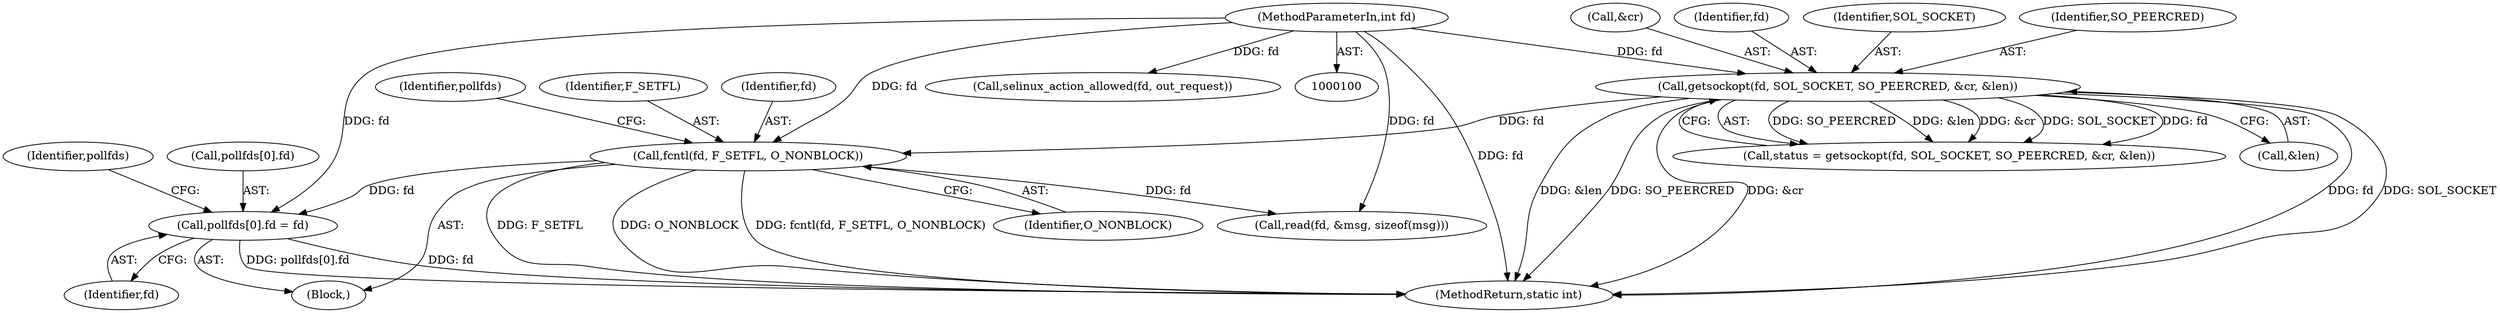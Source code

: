 digraph "0_Android_d7603583f90c2bc6074a4ee2886bd28082d7c65b_0@array" {
"1000138" [label="(Call,pollfds[0].fd = fd)"];
"1000133" [label="(Call,fcntl(fd, F_SETFL, O_NONBLOCK))"];
"1000113" [label="(Call,getsockopt(fd, SOL_SOCKET, SO_PEERCRED, &cr, &len))"];
"1000101" [label="(MethodParameterIn,int fd)"];
"1000116" [label="(Identifier,SO_PEERCRED)"];
"1000111" [label="(Call,status = getsockopt(fd, SOL_SOCKET, SO_PEERCRED, &cr, &len))"];
"1000117" [label="(Call,&cr)"];
"1000138" [label="(Call,pollfds[0].fd = fd)"];
"1000101" [label="(MethodParameterIn,int fd)"];
"1000114" [label="(Identifier,fd)"];
"1000136" [label="(Identifier,O_NONBLOCK)"];
"1000375" [label="(Call,selinux_action_allowed(fd, out_request))"];
"1000115" [label="(Identifier,SOL_SOCKET)"];
"1000144" [label="(Identifier,fd)"];
"1000119" [label="(Call,&len)"];
"1000133" [label="(Call,fcntl(fd, F_SETFL, O_NONBLOCK))"];
"1000113" [label="(Call,getsockopt(fd, SOL_SOCKET, SO_PEERCRED, &cr, &len))"];
"1000141" [label="(Identifier,pollfds)"];
"1000135" [label="(Identifier,F_SETFL)"];
"1000388" [label="(MethodReturn,static int)"];
"1000192" [label="(Call,read(fd, &msg, sizeof(msg)))"];
"1000134" [label="(Identifier,fd)"];
"1000148" [label="(Identifier,pollfds)"];
"1000139" [label="(Call,pollfds[0].fd)"];
"1000103" [label="(Block,)"];
"1000138" -> "1000103"  [label="AST: "];
"1000138" -> "1000144"  [label="CFG: "];
"1000139" -> "1000138"  [label="AST: "];
"1000144" -> "1000138"  [label="AST: "];
"1000148" -> "1000138"  [label="CFG: "];
"1000138" -> "1000388"  [label="DDG: pollfds[0].fd"];
"1000138" -> "1000388"  [label="DDG: fd"];
"1000133" -> "1000138"  [label="DDG: fd"];
"1000101" -> "1000138"  [label="DDG: fd"];
"1000133" -> "1000103"  [label="AST: "];
"1000133" -> "1000136"  [label="CFG: "];
"1000134" -> "1000133"  [label="AST: "];
"1000135" -> "1000133"  [label="AST: "];
"1000136" -> "1000133"  [label="AST: "];
"1000141" -> "1000133"  [label="CFG: "];
"1000133" -> "1000388"  [label="DDG: fcntl(fd, F_SETFL, O_NONBLOCK)"];
"1000133" -> "1000388"  [label="DDG: F_SETFL"];
"1000133" -> "1000388"  [label="DDG: O_NONBLOCK"];
"1000113" -> "1000133"  [label="DDG: fd"];
"1000101" -> "1000133"  [label="DDG: fd"];
"1000133" -> "1000192"  [label="DDG: fd"];
"1000113" -> "1000111"  [label="AST: "];
"1000113" -> "1000119"  [label="CFG: "];
"1000114" -> "1000113"  [label="AST: "];
"1000115" -> "1000113"  [label="AST: "];
"1000116" -> "1000113"  [label="AST: "];
"1000117" -> "1000113"  [label="AST: "];
"1000119" -> "1000113"  [label="AST: "];
"1000111" -> "1000113"  [label="CFG: "];
"1000113" -> "1000388"  [label="DDG: &cr"];
"1000113" -> "1000388"  [label="DDG: fd"];
"1000113" -> "1000388"  [label="DDG: SOL_SOCKET"];
"1000113" -> "1000388"  [label="DDG: &len"];
"1000113" -> "1000388"  [label="DDG: SO_PEERCRED"];
"1000113" -> "1000111"  [label="DDG: SO_PEERCRED"];
"1000113" -> "1000111"  [label="DDG: &len"];
"1000113" -> "1000111"  [label="DDG: &cr"];
"1000113" -> "1000111"  [label="DDG: SOL_SOCKET"];
"1000113" -> "1000111"  [label="DDG: fd"];
"1000101" -> "1000113"  [label="DDG: fd"];
"1000101" -> "1000100"  [label="AST: "];
"1000101" -> "1000388"  [label="DDG: fd"];
"1000101" -> "1000192"  [label="DDG: fd"];
"1000101" -> "1000375"  [label="DDG: fd"];
}
